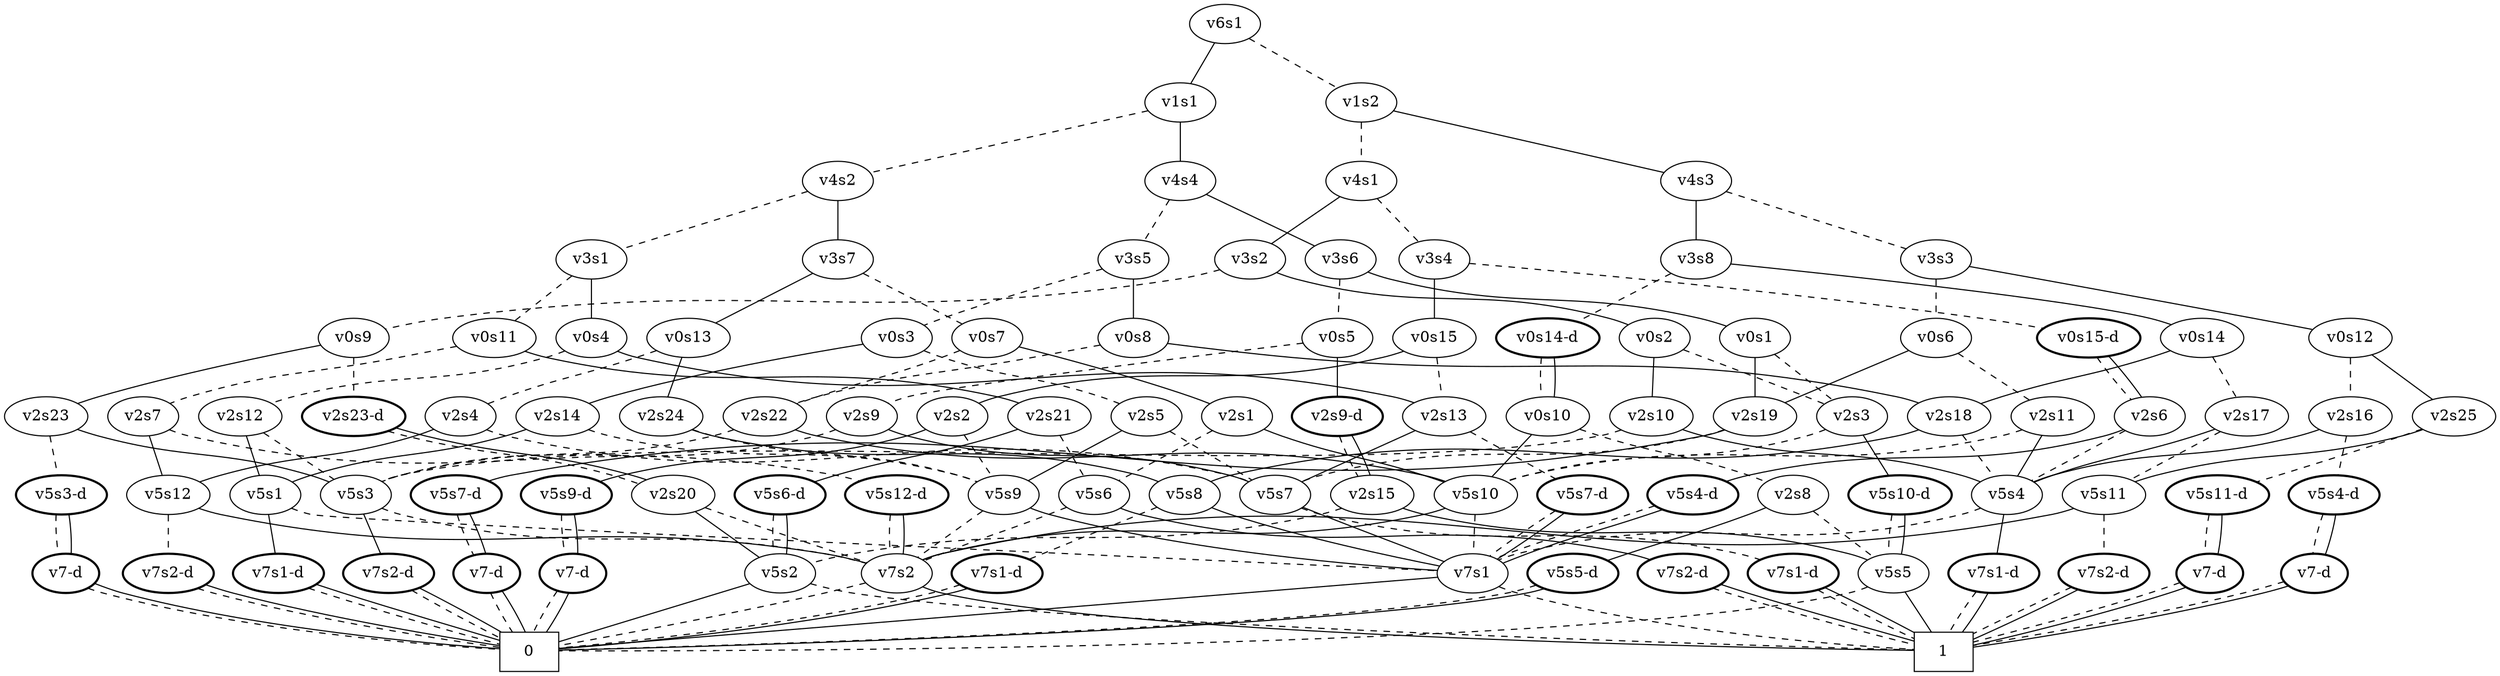 graph BDD_Tree {
	 node1 [label="v6s1"];
	 node2 [label="v1s1"];
	 node1 -- node2 [style=solid];
	 node257 [label="v1s2"];
	 node1 -- node257 [style=dashed];
	 node3 [label="v4s4"];
	 node2 -- node3 [style=solid];
	 node130 [label="v4s2"];
	 node2 -- node130 [style=dashed];
	 node4 [label="v3s6"];
	 node3 -- node4 [style=solid];
	 node67 [label="v3s5"];
	 node3 -- node67 [style=dashed];
	 node5 [label="v0s1"];
	 node4 -- node5 [style=solid];
	 node36 [label="v0s5"];
	 node4 -- node36 [style=dashed];
	 node355 [label="v2s19"];
	 node5 -- node355 [style=solid];
	 node403 [label="v2s3"];
	 node5 -- node403 [style=dashed];
	 node356 [label="v5s7-d",style=bold];
	 node355 -- node356 [style=solid];
	 node467 [label="v5s7"];
	 node355 -- node467 [style=dashed];
	 node360 [label="v7-d",style=bold];
	 node356 -- node360 [style=dashed];
	 node356 -- node360 [style=solid];
	 node510 [label="0",shape=box];
	 node360 -- node510 [style=dashed];
	 node360 -- node510 [style=solid];
	 node509 [label="v7s1"];
	 node467 -- node509 [style=solid];
	 node471 [label="v7s1-d",style=bold];
	 node467 -- node471 [style=dashed];
	 node510 [label="0",shape=box];
	 node509 -- node510 [style=solid];
	 node511 [label="1",shape=box];
	 node509 -- node511 [style=dashed];
	 node511 [label="1",shape=box];
	 node471 -- node511 [style=dashed];
	 node471 -- node511 [style=solid];
	 node404 [label="v5s10-d",style=bold];
	 node403 -- node404 [style=solid];
	 node411 [label="v5s10"];
	 node403 -- node411 [style=dashed];
	 node408 [label="v5s5"];
	 node404 -- node408 [style=dashed];
	 node404 -- node408 [style=solid];
	 node511 [label="1",shape=box];
	 node408 -- node511 [style=solid];
	 node510 [label="0",shape=box];
	 node408 -- node510 [style=dashed];
	 node463 [label="v7s2"];
	 node411 -- node463 [style=solid];
	 node509 [label="v7s1"];
	 node411 -- node509 [style=dashed];
	 node511 [label="1",shape=box];
	 node463 -- node511 [style=solid];
	 node510 [label="0",shape=box];
	 node463 -- node510 [style=dashed];
	 node37 [label="v2s9-d",style=bold];
	 node36 -- node37 [style=solid];
	 node52 [label="v2s9"];
	 node36 -- node52 [style=dashed];
	 node45 [label="v2s15"];
	 node37 -- node45 [style=dashed];
	 node37 -- node45 [style=solid];
	 node408 [label="v5s5"];
	 node45 -- node408 [style=solid];
	 node443 [label="v5s2"];
	 node45 -- node443 [style=dashed];
	 node510 [label="0",shape=box];
	 node443 -- node510 [style=solid];
	 node511 [label="1",shape=box];
	 node443 -- node511 [style=dashed];
	 node467 [label="v5s7"];
	 node52 -- node467 [style=solid];
	 node420 [label="v5s3"];
	 node52 -- node420 [style=dashed];
	 node421 [label="v7s2-d",style=bold];
	 node420 -- node421 [style=solid];
	 node463 [label="v7s2"];
	 node420 -- node463 [style=dashed];
	 node510 [label="0",shape=box];
	 node421 -- node510 [style=dashed];
	 node421 -- node510 [style=solid];
	 node68 [label="v0s8"];
	 node67 -- node68 [style=solid];
	 node99 [label="v0s3"];
	 node67 -- node99 [style=dashed];
	 node261 [label="v2s18"];
	 node68 -- node261 [style=solid];
	 node179 [label="v2s22"];
	 node68 -- node179 [style=dashed];
	 node262 [label="v5s8"];
	 node261 -- node262 [style=solid];
	 node505 [label="v5s4"];
	 node261 -- node505 [style=dashed];
	 node509 [label="v7s1"];
	 node262 -- node509 [style=solid];
	 node266 [label="v7s1-d",style=bold];
	 node262 -- node266 [style=dashed];
	 node510 [label="0",shape=box];
	 node266 -- node510 [style=dashed];
	 node266 -- node510 [style=solid];
	 node506 [label="v7s1-d",style=bold];
	 node505 -- node506 [style=solid];
	 node509 [label="v7s1"];
	 node505 -- node509 [style=dashed];
	 node511 [label="1",shape=box];
	 node506 -- node511 [style=dashed];
	 node506 -- node511 [style=solid];
	 node411 [label="v5s10"];
	 node179 -- node411 [style=solid];
	 node420 [label="v5s3"];
	 node179 -- node420 [style=dashed];
	 node100 [label="v2s14"];
	 node99 -- node100 [style=solid];
	 node115 [label="v2s5"];
	 node99 -- node115 [style=dashed];
	 node212 [label="v5s1"];
	 node100 -- node212 [style=solid];
	 node459 [label="v5s9"];
	 node100 -- node459 [style=dashed];
	 node213 [label="v7s1-d",style=bold];
	 node212 -- node213 [style=solid];
	 node509 [label="v7s1"];
	 node212 -- node509 [style=dashed];
	 node510 [label="0",shape=box];
	 node213 -- node510 [style=dashed];
	 node213 -- node510 [style=solid];
	 node509 [label="v7s1"];
	 node459 -- node509 [style=solid];
	 node463 [label="v7s2"];
	 node459 -- node463 [style=dashed];
	 node459 [label="v5s9"];
	 node115 -- node459 [style=solid];
	 node467 [label="v5s7"];
	 node115 -- node467 [style=dashed];
	 node131 [label="v3s7"];
	 node130 -- node131 [style=solid];
	 node194 [label="v3s1"];
	 node130 -- node194 [style=dashed];
	 node132 [label="v0s13"];
	 node131 -- node132 [style=solid];
	 node163 [label="v0s7"];
	 node131 -- node163 [style=dashed];
	 node133 [label="v2s24"];
	 node132 -- node133 [style=solid];
	 node148 [label="v2s4"];
	 node132 -- node148 [style=dashed];
	 node262 [label="v5s8"];
	 node133 -- node262 [style=solid];
	 node459 [label="v5s9"];
	 node133 -- node459 [style=dashed];
	 node243 [label="v5s12"];
	 node148 -- node243 [style=solid];
	 node467 [label="v5s7"];
	 node148 -- node467 [style=dashed];
	 node463 [label="v7s2"];
	 node243 -- node463 [style=solid];
	 node247 [label="v7s2-d",style=bold];
	 node243 -- node247 [style=dashed];
	 node510 [label="0",shape=box];
	 node247 -- node510 [style=dashed];
	 node247 -- node510 [style=solid];
	 node164 [label="v2s1"];
	 node163 -- node164 [style=solid];
	 node179 [label="v2s22"];
	 node163 -- node179 [style=dashed];
	 node411 [label="v5s10"];
	 node164 -- node411 [style=solid];
	 node235 [label="v5s6"];
	 node164 -- node235 [style=dashed];
	 node236 [label="v7s2-d",style=bold];
	 node235 -- node236 [style=solid];
	 node463 [label="v7s2"];
	 node235 -- node463 [style=dashed];
	 node511 [label="1",shape=box];
	 node236 -- node511 [style=dashed];
	 node236 -- node511 [style=solid];
	 node195 [label="v0s4"];
	 node194 -- node195 [style=solid];
	 node226 [label="v0s11"];
	 node194 -- node226 [style=dashed];
	 node466 [label="v2s13"];
	 node195 -- node466 [style=solid];
	 node211 [label="v2s12"];
	 node195 -- node211 [style=dashed];
	 node467 [label="v5s7"];
	 node466 -- node467 [style=solid];
	 node474 [label="v5s7-d",style=bold];
	 node466 -- node474 [style=dashed];
	 node509 [label="v7s1"];
	 node474 -- node509 [style=dashed];
	 node474 -- node509 [style=solid];
	 node212 [label="v5s1"];
	 node211 -- node212 [style=solid];
	 node420 [label="v5s3"];
	 node211 -- node420 [style=dashed];
	 node227 [label="v2s21"];
	 node226 -- node227 [style=solid];
	 node242 [label="v2s7"];
	 node226 -- node242 [style=dashed];
	 node228 [label="v5s6-d",style=bold];
	 node227 -- node228 [style=solid];
	 node235 [label="v5s6"];
	 node227 -- node235 [style=dashed];
	 node443 [label="v5s2"];
	 node228 -- node443 [style=dashed];
	 node228 -- node443 [style=solid];
	 node243 [label="v5s12"];
	 node242 -- node243 [style=solid];
	 node250 [label="v5s12-d",style=bold];
	 node242 -- node250 [style=dashed];
	 node463 [label="v7s2"];
	 node250 -- node463 [style=dashed];
	 node250 -- node463 [style=solid];
	 node258 [label="v4s3"];
	 node257 -- node258 [style=solid];
	 node385 [label="v4s1"];
	 node257 -- node385 [style=dashed];
	 node259 [label="v3s8"];
	 node258 -- node259 [style=solid];
	 node322 [label="v3s3"];
	 node258 -- node322 [style=dashed];
	 node260 [label="v0s14"];
	 node259 -- node260 [style=solid];
	 node291 [label="v0s14-d",style=bold];
	 node259 -- node291 [style=dashed];
	 node261 [label="v2s18"];
	 node260 -- node261 [style=solid];
	 node276 [label="v2s17"];
	 node260 -- node276 [style=dashed];
	 node505 [label="v5s4"];
	 node276 -- node505 [style=solid];
	 node325 [label="v5s11"];
	 node276 -- node325 [style=dashed];
	 node463 [label="v7s2"];
	 node325 -- node463 [style=solid];
	 node329 [label="v7s2-d",style=bold];
	 node325 -- node329 [style=dashed];
	 node511 [label="1",shape=box];
	 node329 -- node511 [style=dashed];
	 node329 -- node511 [style=solid];
	 node307 [label="v0s10"];
	 node291 -- node307 [style=dashed];
	 node291 -- node307 [style=solid];
	 node411 [label="v5s10"];
	 node307 -- node411 [style=solid];
	 node315 [label="v2s8"];
	 node307 -- node315 [style=dashed];
	 node316 [label="v5s5-d",style=bold];
	 node315 -- node316 [style=solid];
	 node408 [label="v5s5"];
	 node315 -- node408 [style=dashed];
	 node510 [label="0",shape=box];
	 node316 -- node510 [style=dashed];
	 node316 -- node510 [style=solid];
	 node323 [label="v0s12"];
	 node322 -- node323 [style=solid];
	 node354 [label="v0s6"];
	 node322 -- node354 [style=dashed];
	 node324 [label="v2s25"];
	 node323 -- node324 [style=solid];
	 node339 [label="v2s16"];
	 node323 -- node339 [style=dashed];
	 node325 [label="v5s11"];
	 node324 -- node325 [style=solid];
	 node332 [label="v5s11-d",style=bold];
	 node324 -- node332 [style=dashed];
	 node336 [label="v7-d",style=bold];
	 node332 -- node336 [style=dashed];
	 node332 -- node336 [style=solid];
	 node511 [label="1",shape=box];
	 node336 -- node511 [style=dashed];
	 node336 -- node511 [style=solid];
	 node505 [label="v5s4"];
	 node339 -- node505 [style=solid];
	 node347 [label="v5s4-d",style=bold];
	 node339 -- node347 [style=dashed];
	 node351 [label="v7-d",style=bold];
	 node347 -- node351 [style=dashed];
	 node347 -- node351 [style=solid];
	 node511 [label="1",shape=box];
	 node351 -- node511 [style=dashed];
	 node351 -- node511 [style=solid];
	 node355 [label="v2s19"];
	 node354 -- node355 [style=solid];
	 node370 [label="v2s11"];
	 node354 -- node370 [style=dashed];
	 node505 [label="v5s4"];
	 node370 -- node505 [style=solid];
	 node411 [label="v5s10"];
	 node370 -- node411 [style=dashed];
	 node386 [label="v3s2"];
	 node385 -- node386 [style=solid];
	 node449 [label="v3s4"];
	 node385 -- node449 [style=dashed];
	 node387 [label="v0s2"];
	 node386 -- node387 [style=solid];
	 node418 [label="v0s9"];
	 node386 -- node418 [style=dashed];
	 node388 [label="v2s10"];
	 node387 -- node388 [style=solid];
	 node403 [label="v2s3"];
	 node387 -- node403 [style=dashed];
	 node505 [label="v5s4"];
	 node388 -- node505 [style=solid];
	 node420 [label="v5s3"];
	 node388 -- node420 [style=dashed];
	 node419 [label="v2s23"];
	 node418 -- node419 [style=solid];
	 node434 [label="v2s23-d",style=bold];
	 node418 -- node434 [style=dashed];
	 node420 [label="v5s3"];
	 node419 -- node420 [style=solid];
	 node427 [label="v5s3-d",style=bold];
	 node419 -- node427 [style=dashed];
	 node431 [label="v7-d",style=bold];
	 node427 -- node431 [style=dashed];
	 node427 -- node431 [style=solid];
	 node510 [label="0",shape=box];
	 node431 -- node510 [style=dashed];
	 node431 -- node510 [style=solid];
	 node442 [label="v2s20"];
	 node434 -- node442 [style=dashed];
	 node434 -- node442 [style=solid];
	 node443 [label="v5s2"];
	 node442 -- node443 [style=solid];
	 node463 [label="v7s2"];
	 node442 -- node463 [style=dashed];
	 node450 [label="v0s15"];
	 node449 -- node450 [style=solid];
	 node481 [label="v0s15-d",style=bold];
	 node449 -- node481 [style=dashed];
	 node451 [label="v2s2"];
	 node450 -- node451 [style=solid];
	 node466 [label="v2s13"];
	 node450 -- node466 [style=dashed];
	 node452 [label="v5s9-d",style=bold];
	 node451 -- node452 [style=solid];
	 node459 [label="v5s9"];
	 node451 -- node459 [style=dashed];
	 node456 [label="v7-d",style=bold];
	 node452 -- node456 [style=dashed];
	 node452 -- node456 [style=solid];
	 node510 [label="0",shape=box];
	 node456 -- node510 [style=dashed];
	 node456 -- node510 [style=solid];
	 node497 [label="v2s6"];
	 node481 -- node497 [style=dashed];
	 node481 -- node497 [style=solid];
	 node498 [label="v5s4-d",style=bold];
	 node497 -- node498 [style=solid];
	 node505 [label="v5s4"];
	 node497 -- node505 [style=dashed];
	 node509 [label="v7s1"];
	 node498 -- node509 [style=dashed];
	 node498 -- node509 [style=solid];
}
